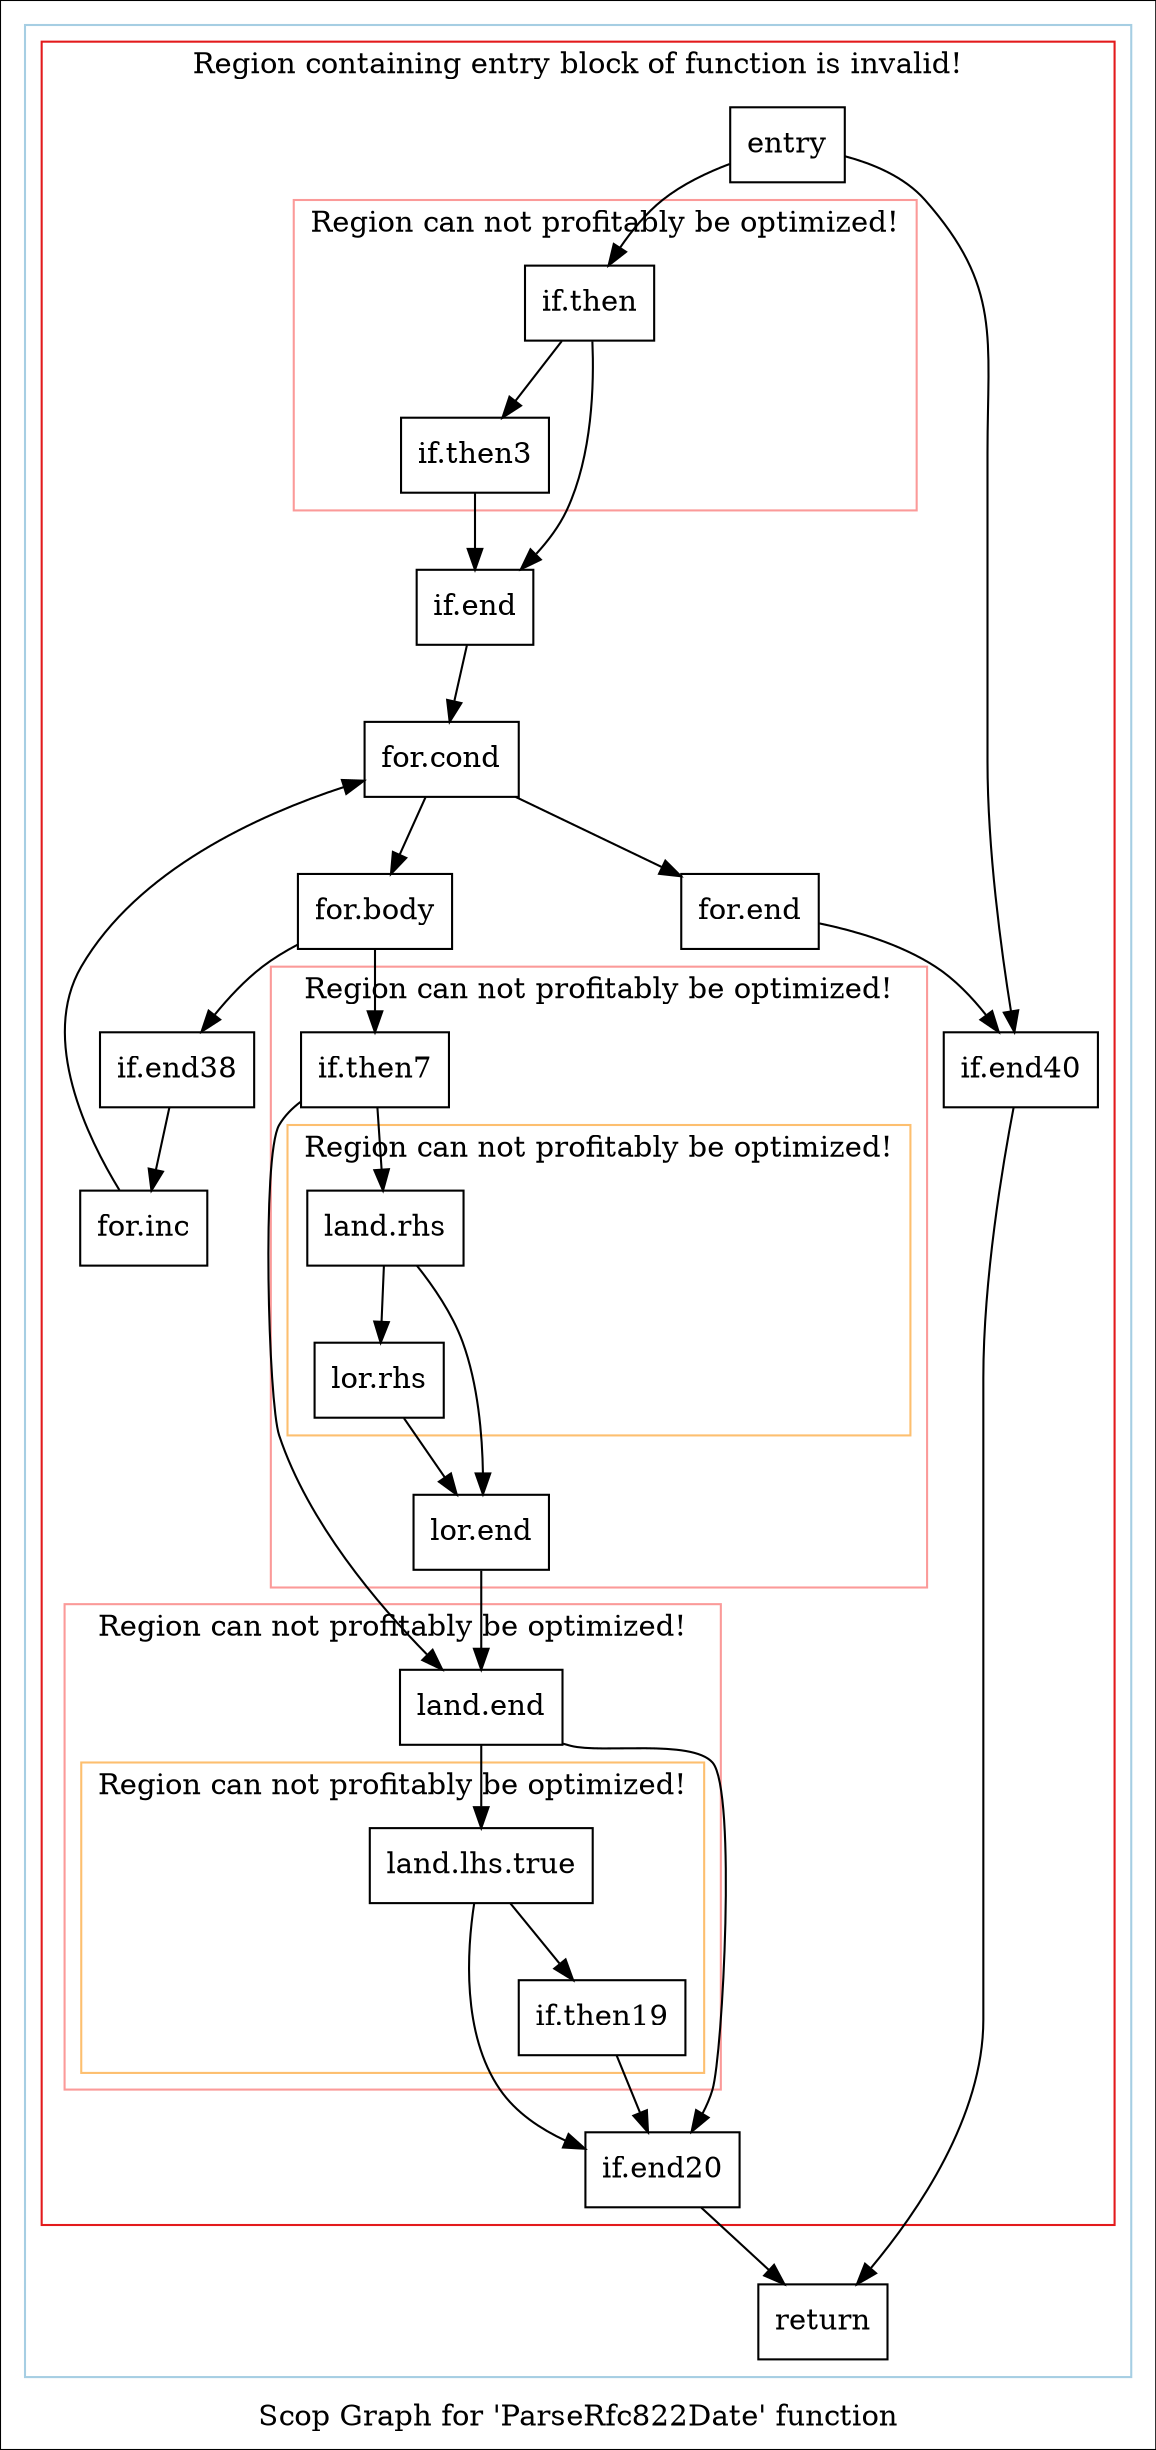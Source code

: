 digraph "Scop Graph for 'ParseRfc822Date' function" {
	label="Scop Graph for 'ParseRfc822Date' function";

	Node0x1a0e5c0 [shape=record,label="{entry}"];
	Node0x1a0e5c0 -> Node0x1a8c670;
	Node0x1a0e5c0 -> Node0x1a2c120;
	Node0x1a8c670 [shape=record,label="{if.then}"];
	Node0x1a8c670 -> Node0x1a9ea10;
	Node0x1a8c670 -> Node0x1a9f070;
	Node0x1a9ea10 [shape=record,label="{if.then3}"];
	Node0x1a9ea10 -> Node0x1a9f070;
	Node0x1a9f070 [shape=record,label="{if.end}"];
	Node0x1a9f070 -> Node0x1a9b9a0;
	Node0x1a9b9a0 [shape=record,label="{for.cond}"];
	Node0x1a9b9a0 -> Node0x1a9fbe0;
	Node0x1a9b9a0 -> Node0x1a98b10;
	Node0x1a9fbe0 [shape=record,label="{for.body}"];
	Node0x1a9fbe0 -> Node0x1a99700;
	Node0x1a9fbe0 -> Node0x1aa2460;
	Node0x1a99700 [shape=record,label="{if.end38}"];
	Node0x1a99700 -> Node0x1a385d0;
	Node0x1a385d0 [shape=record,label="{for.inc}"];
	Node0x1a385d0 -> Node0x1a9b9a0;
	Node0x1aa2460 [shape=record,label="{if.then7}"];
	Node0x1aa2460 -> Node0x1aa0330;
	Node0x1aa2460 -> Node0x1a9aad0;
	Node0x1aa0330 [shape=record,label="{land.rhs}"];
	Node0x1aa0330 -> Node0x1aa6520;
	Node0x1aa0330 -> Node0x1ab3a20;
	Node0x1aa6520 [shape=record,label="{lor.end}"];
	Node0x1aa6520 -> Node0x1a9aad0;
	Node0x1a9aad0 [shape=record,label="{land.end}"];
	Node0x1a9aad0 -> Node0x1ab2110;
	Node0x1a9aad0 -> Node0x1aa6b10;
	Node0x1ab2110 [shape=record,label="{land.lhs.true}"];
	Node0x1ab2110 -> Node0x1aa1f00;
	Node0x1ab2110 -> Node0x1aa6b10;
	Node0x1aa1f00 [shape=record,label="{if.then19}"];
	Node0x1aa1f00 -> Node0x1aa6b10;
	Node0x1aa6b10 [shape=record,label="{if.end20}"];
	Node0x1aa6b10 -> Node0x1a912d0;
	Node0x1a912d0 [shape=record,label="{return}"];
	Node0x1ab3a20 [shape=record,label="{lor.rhs}"];
	Node0x1ab3a20 -> Node0x1aa6520;
	Node0x1a98b10 [shape=record,label="{for.end}"];
	Node0x1a98b10 -> Node0x1a2c120;
	Node0x1a2c120 [shape=record,label="{if.end40}"];
	Node0x1a2c120 -> Node0x1a912d0;
	colorscheme = "paired12"
        subgraph cluster_0x1a3c830 {
          label = "";
          style = solid;
          color = 1
          subgraph cluster_0x1ad5c00 {
            label = "Region containing entry block of function is invalid!";
            style = solid;
            color = 6
            subgraph cluster_0x1ad5b80 {
              label = "Region can not profitably be optimized!";
              style = solid;
              color = 5
              Node0x1a8c670;
              Node0x1a9ea10;
            }
            subgraph cluster_0x1ad8e90 {
              label = "Region can not profitably be optimized!";
              style = solid;
              color = 5
              subgraph cluster_0x1ad8fd0 {
                label = "Region can not profitably be optimized!";
                style = solid;
                color = 7
                Node0x1aa0330;
                Node0x1ab3a20;
              }
              Node0x1aa2460;
              Node0x1aa6520;
            }
            subgraph cluster_0x1ad9050 {
              label = "Region can not profitably be optimized!";
              style = solid;
              color = 5
              subgraph cluster_0x1a3c8b0 {
                label = "Region can not profitably be optimized!";
                style = solid;
                color = 7
                Node0x1ab2110;
                Node0x1aa1f00;
              }
              Node0x1a9aad0;
            }
            Node0x1a0e5c0;
            Node0x1a9f070;
            Node0x1a9b9a0;
            Node0x1a9fbe0;
            Node0x1a99700;
            Node0x1a385d0;
            Node0x1aa6b10;
            Node0x1a98b10;
            Node0x1a2c120;
          }
          Node0x1a912d0;
        }
}
